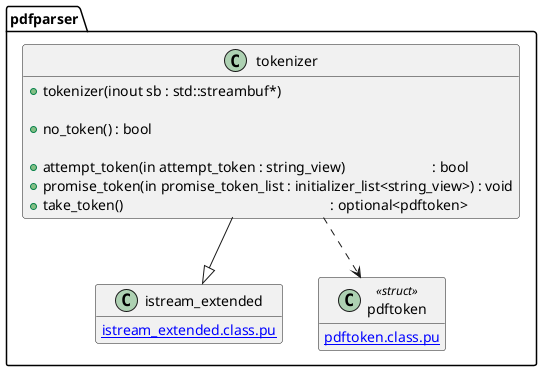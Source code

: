 @startuml tokenizer
hide empty members
namespace pdfparser {
class tokenizer {
	+tokenizer(inout sb : std::streambuf*)

	+no_token() : bool

	+attempt_token(in attempt_token : string_view)                        : bool
	+promise_token(in promise_token_list : initializer_list<string_view>) : void
	+take_token()                                                         : optional<pdftoken>
}
tokenizer --|> istream_extended
tokenizer ..> pdftoken

class istream_extended {
	[[istream_extended.class.pu]]
}
class pdftoken <<struct>> {
	[[pdftoken.class.pu]]
}
}
@enduml
